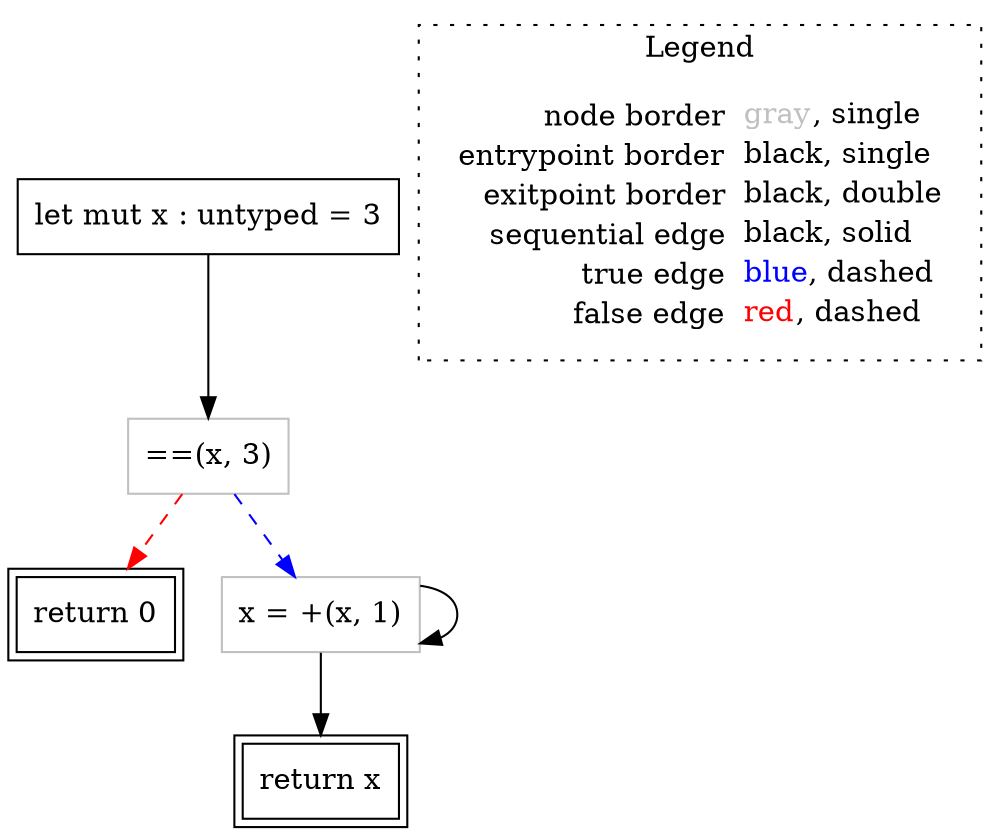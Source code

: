 digraph {
	"node0" [shape="rect",color="black",label=<let mut x : untyped = 3>];
	"node1" [shape="rect",color="black",peripheries="2",label=<return x>];
	"node2" [shape="rect",color="gray",label=<==(x, 3)>];
	"node3" [shape="rect",color="black",peripheries="2",label=<return 0>];
	"node4" [shape="rect",color="gray",label=<x = +(x, 1)>];
	"node2" -> "node3" [color="red",style="dashed"];
	"node2" -> "node4" [color="blue",style="dashed"];
	"node0" -> "node2" [color="black"];
	"node4" -> "node1" [color="black"];
	"node4" -> "node4" [color="black"];
subgraph cluster_legend {
	label="Legend";
	style=dotted;
	node [shape=plaintext];
	"legend" [label=<<table border="0" cellpadding="2" cellspacing="0" cellborder="0"><tr><td align="right">node border&nbsp;</td><td align="left"><font color="gray">gray</font>, single</td></tr><tr><td align="right">entrypoint border&nbsp;</td><td align="left"><font color="black">black</font>, single</td></tr><tr><td align="right">exitpoint border&nbsp;</td><td align="left"><font color="black">black</font>, double</td></tr><tr><td align="right">sequential edge&nbsp;</td><td align="left"><font color="black">black</font>, solid</td></tr><tr><td align="right">true edge&nbsp;</td><td align="left"><font color="blue">blue</font>, dashed</td></tr><tr><td align="right">false edge&nbsp;</td><td align="left"><font color="red">red</font>, dashed</td></tr></table>>];
}

}
